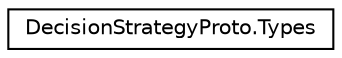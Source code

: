 digraph "Graphical Class Hierarchy"
{
 // LATEX_PDF_SIZE
  edge [fontname="Helvetica",fontsize="10",labelfontname="Helvetica",labelfontsize="10"];
  node [fontname="Helvetica",fontsize="10",shape=record];
  rankdir="LR";
  Node0 [label="DecisionStrategyProto.Types",height=0.2,width=0.4,color="black", fillcolor="white", style="filled",URL="$classGoogle_1_1OrTools_1_1Sat_1_1DecisionStrategyProto_1_1Types.html",tooltip="Container for nested types declared in the DecisionStrategyProto message type."];
}
